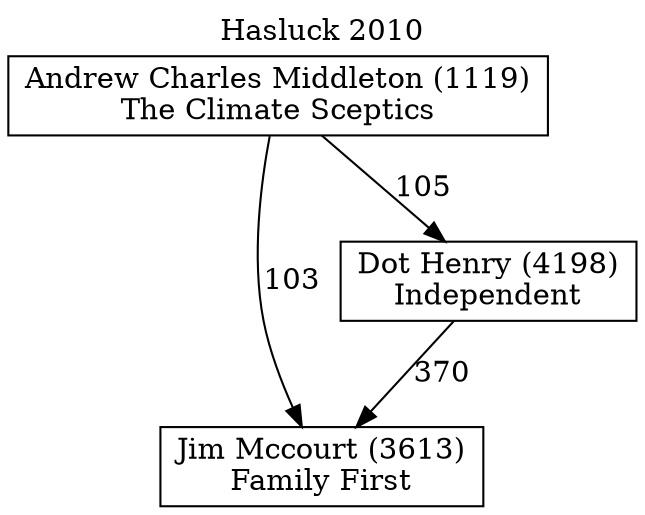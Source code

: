 // House preference flow
digraph "Jim Mccourt (3613)_Hasluck_2010" {
	graph [label="Hasluck 2010" labelloc=t mclimit=10]
	node [shape=box]
	"Jim Mccourt (3613)" [label="Jim Mccourt (3613)
Family First"]
	"Dot Henry (4198)" [label="Dot Henry (4198)
Independent"]
	"Andrew Charles Middleton (1119)" [label="Andrew Charles Middleton (1119)
The Climate Sceptics"]
	"Dot Henry (4198)" -> "Jim Mccourt (3613)" [label=370]
	"Andrew Charles Middleton (1119)" -> "Dot Henry (4198)" [label=105]
	"Andrew Charles Middleton (1119)" -> "Jim Mccourt (3613)" [label=103]
}
